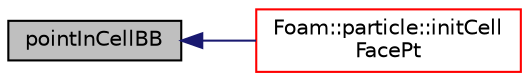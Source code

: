 digraph "pointInCellBB"
{
  bgcolor="transparent";
  edge [fontname="Helvetica",fontsize="10",labelfontname="Helvetica",labelfontsize="10"];
  node [fontname="Helvetica",fontsize="10",shape=record];
  rankdir="LR";
  Node45769 [label="pointInCellBB",height=0.2,width=0.4,color="black", fillcolor="grey75", style="filled", fontcolor="black"];
  Node45769 -> Node45770 [dir="back",color="midnightblue",fontsize="10",style="solid",fontname="Helvetica"];
  Node45770 [label="Foam::particle::initCell\lFacePt",height=0.2,width=0.4,color="red",URL="$a24721.html#aa756fad8be2d54822084afae771a1170",tooltip="Check the stored cell value (setting if necessary) and. "];
}
